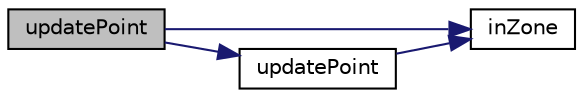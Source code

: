 digraph "updatePoint"
{
  bgcolor="transparent";
  edge [fontname="Helvetica",fontsize="10",labelfontname="Helvetica",labelfontsize="10"];
  node [fontname="Helvetica",fontsize="10",shape=record];
  rankdir="LR";
  Node1 [label="updatePoint",height=0.2,width=0.4,color="black", fillcolor="grey75", style="filled", fontcolor="black"];
  Node1 -> Node2 [color="midnightblue",fontsize="10",style="solid",fontname="Helvetica"];
  Node2 [label="inZone",height=0.2,width=0.4,color="black",URL="$a01921.html#a2caadb26d2ff3b10dbd803c79b0f943d"];
  Node1 -> Node3 [color="midnightblue",fontsize="10",style="solid",fontname="Helvetica"];
  Node3 [label="updatePoint",height=0.2,width=0.4,color="black",URL="$a01921.html#a1104968575b76a94c8b893fec4477f18",tooltip="Influence of edge on point. "];
  Node3 -> Node2 [color="midnightblue",fontsize="10",style="solid",fontname="Helvetica"];
}

